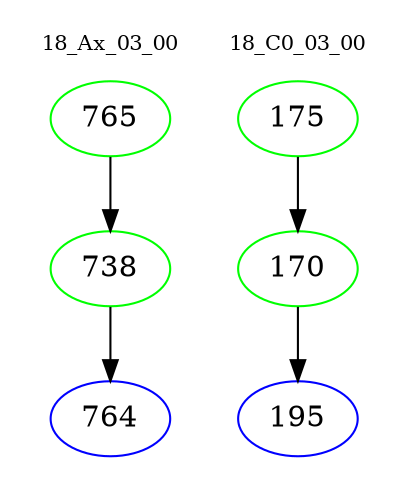 digraph{
subgraph cluster_0 {
color = white
label = "18_Ax_03_00";
fontsize=10;
T0_765 [label="765", color="green"]
T0_765 -> T0_738 [color="black"]
T0_738 [label="738", color="green"]
T0_738 -> T0_764 [color="black"]
T0_764 [label="764", color="blue"]
}
subgraph cluster_1 {
color = white
label = "18_C0_03_00";
fontsize=10;
T1_175 [label="175", color="green"]
T1_175 -> T1_170 [color="black"]
T1_170 [label="170", color="green"]
T1_170 -> T1_195 [color="black"]
T1_195 [label="195", color="blue"]
}
}
